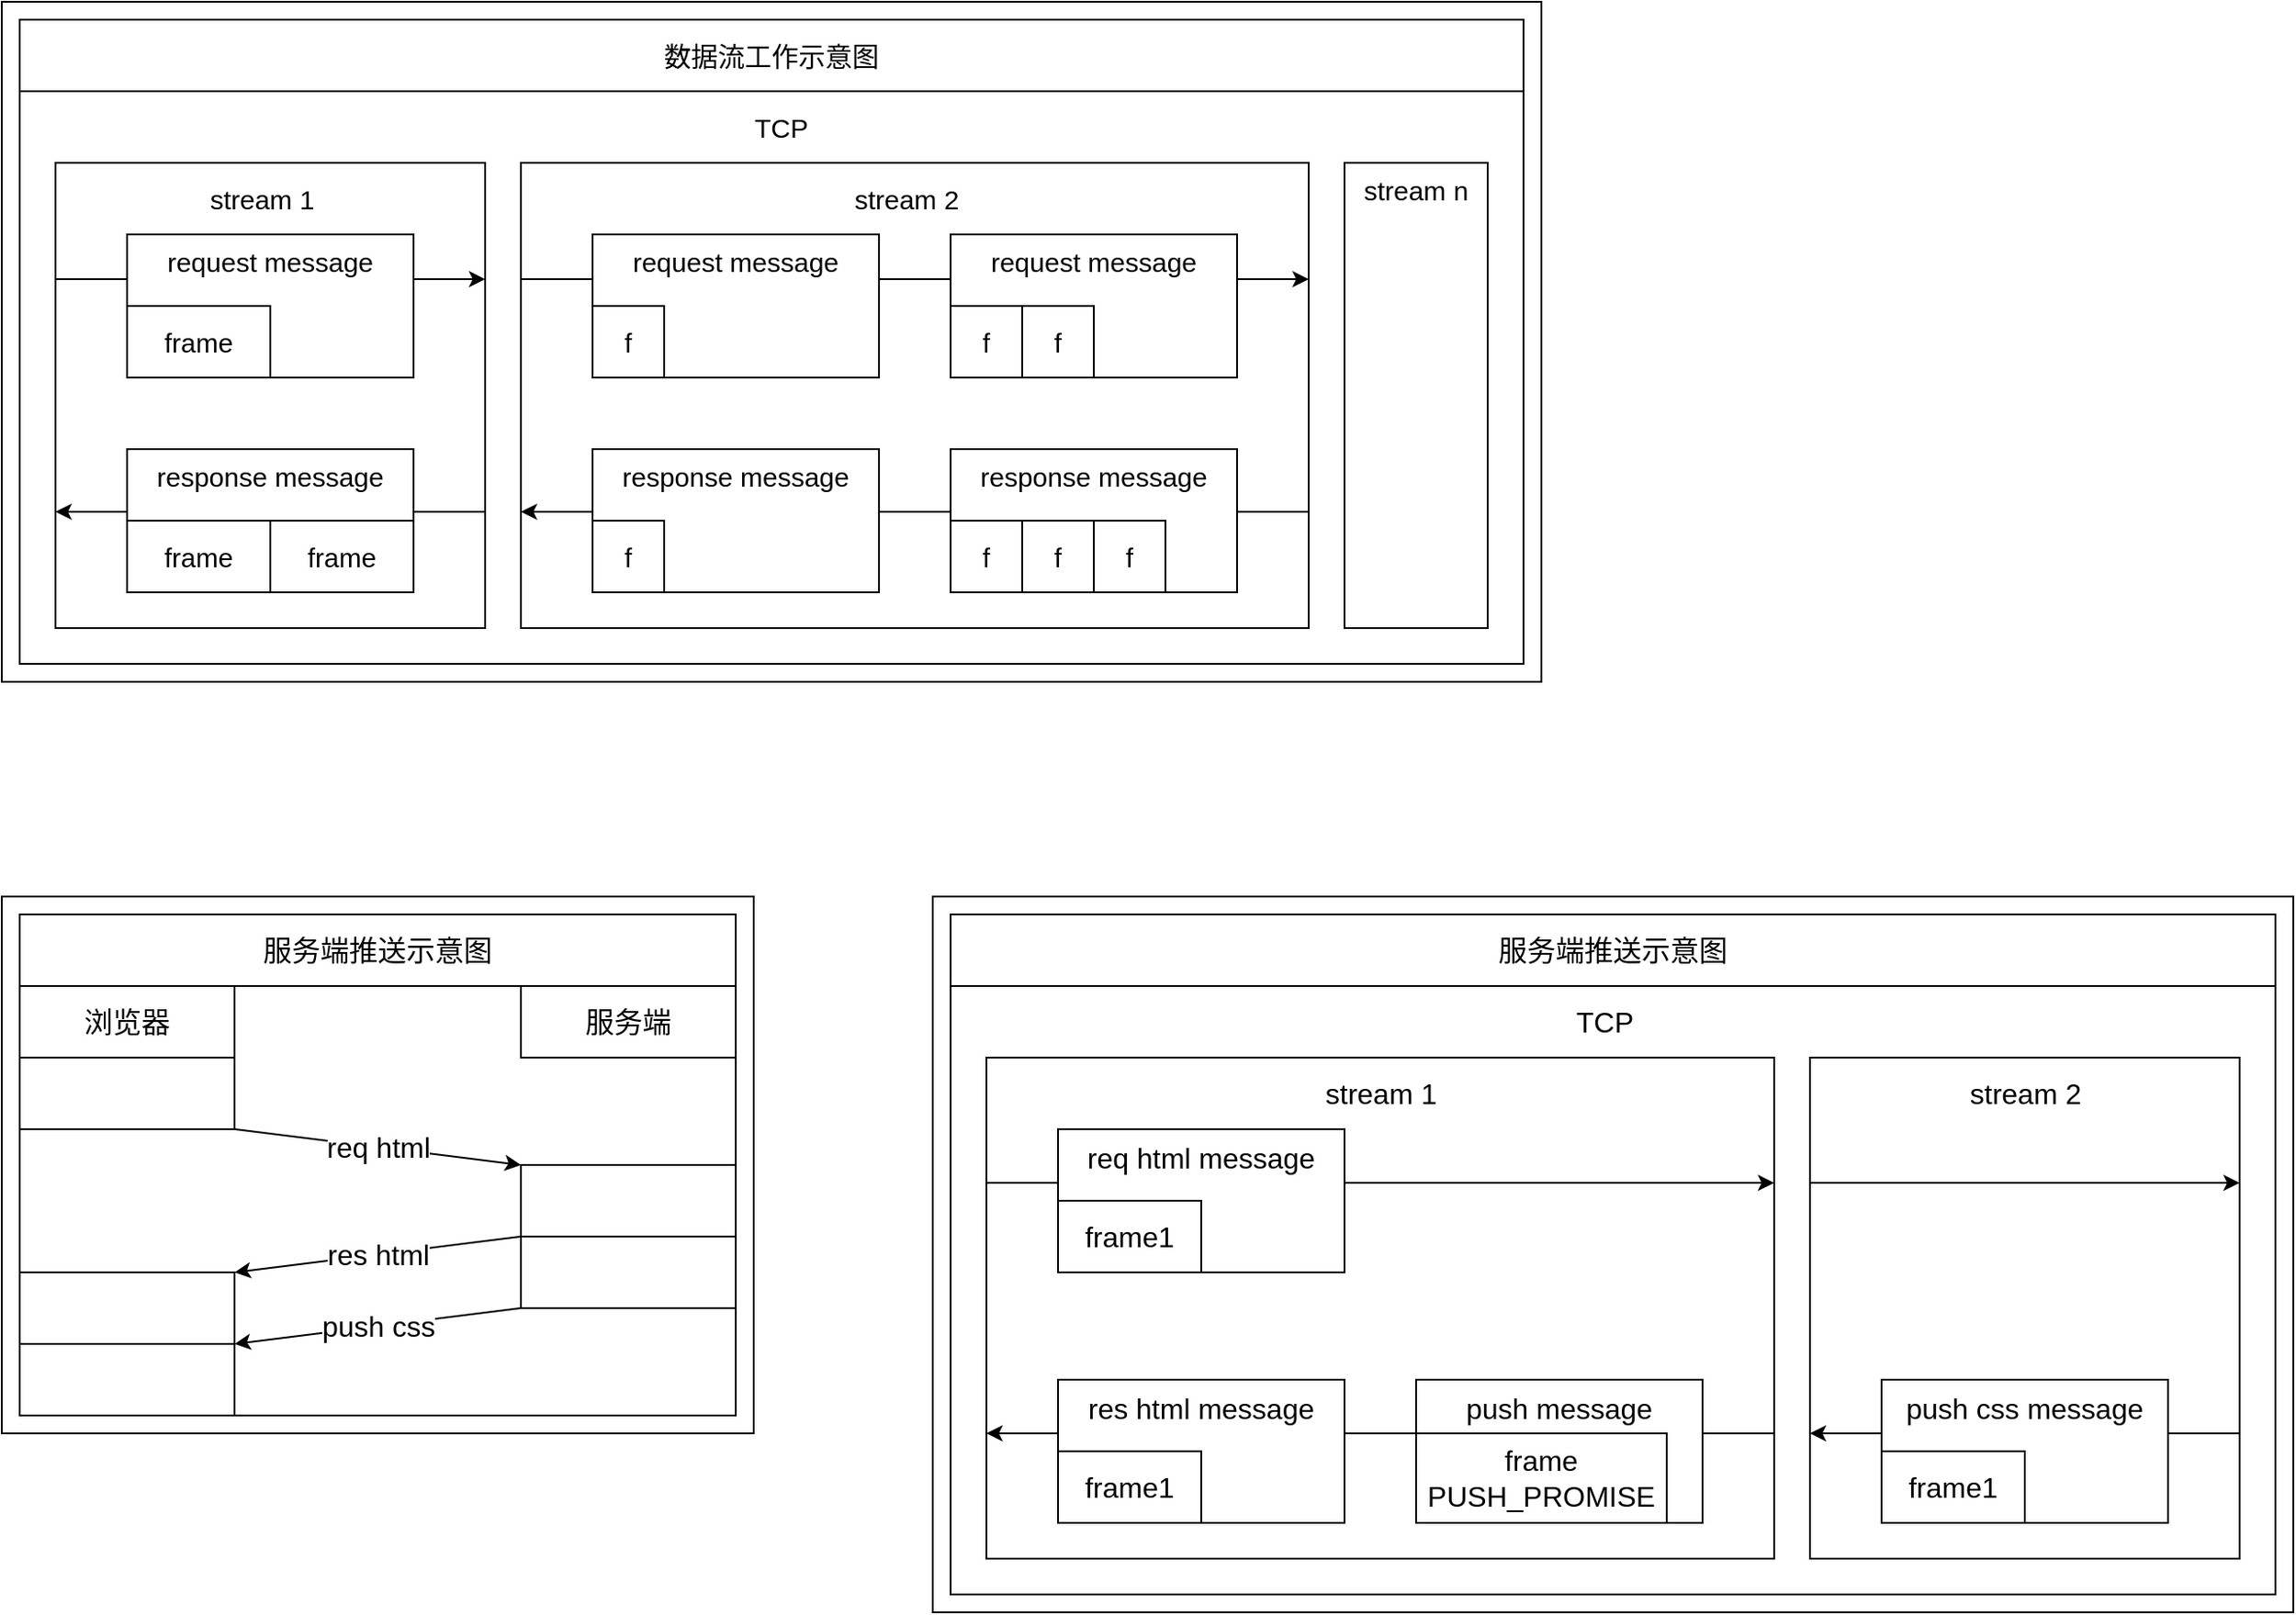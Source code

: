 <mxfile version="17.4.2" type="device"><diagram id="NVRlNNAFpVcqaQsAnkce" name="第 1 页"><mxGraphModel dx="1408" dy="843" grid="1" gridSize="10" guides="0" tooltips="1" connect="1" arrows="0" fold="1" page="1" pageScale="1" pageWidth="827" pageHeight="1169" math="0" shadow="0"><root><mxCell id="0"/><mxCell id="1" parent="0"/><mxCell id="lDmLtzEYADb69VyM6dVA-14" value="" style="group" parent="1" vertex="1" connectable="0"><mxGeometry x="40" y="50" width="860" height="380" as="geometry"/></mxCell><mxCell id="6VRBzh5tYgiamNBATP45-25" value="" style="rounded=0;whiteSpace=wrap;html=1;verticalAlign=top;fontSize=15;container=0;strokeColor=default;fillColor=none;" parent="lDmLtzEYADb69VyM6dVA-14" vertex="1"><mxGeometry x="10" y="50" width="840" height="320" as="geometry"/></mxCell><mxCell id="6VRBzh5tYgiamNBATP45-3" value="" style="rounded=0;whiteSpace=wrap;html=1;verticalAlign=top;fontSize=15;container=0;strokeColor=default;fillColor=none;" parent="lDmLtzEYADb69VyM6dVA-14" vertex="1"><mxGeometry x="30" y="90" width="240" height="260" as="geometry"/></mxCell><mxCell id="6VRBzh5tYgiamNBATP45-7" value="" style="endArrow=classic;html=1;rounded=0;entryX=1;entryY=0.25;entryDx=0;entryDy=0;exitX=0;exitY=0.25;exitDx=0;exitDy=0;fontSize=15;strokeColor=default;" parent="lDmLtzEYADb69VyM6dVA-14" source="6VRBzh5tYgiamNBATP45-3" target="6VRBzh5tYgiamNBATP45-3" edge="1"><mxGeometry width="50" height="50" relative="1" as="geometry"><mxPoint x="40" y="150" as="sourcePoint"/><mxPoint x="270" y="170" as="targetPoint"/></mxGeometry></mxCell><mxCell id="6VRBzh5tYgiamNBATP45-1" value="request message" style="rounded=0;whiteSpace=wrap;html=1;verticalAlign=top;fontSize=15;container=0;strokeColor=default;fillColor=default;" parent="lDmLtzEYADb69VyM6dVA-14" vertex="1"><mxGeometry x="70" y="130" width="160" height="80" as="geometry"/></mxCell><mxCell id="6VRBzh5tYgiamNBATP45-2" value="frame" style="rounded=0;whiteSpace=wrap;html=1;fontSize=15;container=0;strokeColor=default;" parent="lDmLtzEYADb69VyM6dVA-14" vertex="1"><mxGeometry x="70" y="170" width="80" height="40" as="geometry"/></mxCell><mxCell id="6VRBzh5tYgiamNBATP45-8" value="" style="endArrow=classic;html=1;rounded=0;entryX=0;entryY=0.75;entryDx=0;entryDy=0;exitX=1;exitY=0.75;exitDx=0;exitDy=0;fontSize=15;strokeColor=default;" parent="lDmLtzEYADb69VyM6dVA-14" source="6VRBzh5tYgiamNBATP45-3" target="6VRBzh5tYgiamNBATP45-3" edge="1"><mxGeometry width="50" height="50" relative="1" as="geometry"><mxPoint x="40" y="170" as="sourcePoint"/><mxPoint x="280" y="170" as="targetPoint"/></mxGeometry></mxCell><mxCell id="6VRBzh5tYgiamNBATP45-4" value="response message" style="rounded=0;whiteSpace=wrap;html=1;verticalAlign=top;fontSize=15;container=0;strokeColor=default;fillColor=default;" parent="lDmLtzEYADb69VyM6dVA-14" vertex="1"><mxGeometry x="70" y="250" width="160" height="80" as="geometry"/></mxCell><mxCell id="6VRBzh5tYgiamNBATP45-5" value="frame" style="rounded=0;whiteSpace=wrap;html=1;fontSize=15;container=0;strokeColor=default;" parent="lDmLtzEYADb69VyM6dVA-14" vertex="1"><mxGeometry x="150" y="290" width="80" height="40" as="geometry"/></mxCell><mxCell id="6VRBzh5tYgiamNBATP45-6" value="frame" style="rounded=0;whiteSpace=wrap;html=1;fontSize=15;container=0;strokeColor=default;" parent="lDmLtzEYADb69VyM6dVA-14" vertex="1"><mxGeometry x="70" y="290" width="80" height="40" as="geometry"/></mxCell><mxCell id="6VRBzh5tYgiamNBATP45-9" value="" style="rounded=0;whiteSpace=wrap;html=1;verticalAlign=top;fontSize=15;container=0;strokeColor=default;fillColor=none;" parent="lDmLtzEYADb69VyM6dVA-14" vertex="1"><mxGeometry x="290" y="90" width="440" height="260" as="geometry"/></mxCell><mxCell id="6VRBzh5tYgiamNBATP45-10" value="" style="endArrow=classic;html=1;rounded=0;entryX=1;entryY=0.25;entryDx=0;entryDy=0;exitX=0;exitY=0.25;exitDx=0;exitDy=0;fontSize=15;strokeColor=default;" parent="lDmLtzEYADb69VyM6dVA-14" source="6VRBzh5tYgiamNBATP45-9" target="6VRBzh5tYgiamNBATP45-9" edge="1"><mxGeometry width="50" height="50" relative="1" as="geometry"><mxPoint x="300" y="150" as="sourcePoint"/><mxPoint x="530" y="170" as="targetPoint"/></mxGeometry></mxCell><mxCell id="6VRBzh5tYgiamNBATP45-11" value="request message" style="rounded=0;whiteSpace=wrap;html=1;verticalAlign=top;fontSize=15;container=0;strokeColor=default;fillColor=default;" parent="lDmLtzEYADb69VyM6dVA-14" vertex="1"><mxGeometry x="330" y="130" width="160" height="80" as="geometry"/></mxCell><mxCell id="6VRBzh5tYgiamNBATP45-12" value="f" style="rounded=0;whiteSpace=wrap;html=1;fontSize=15;container=0;strokeColor=default;" parent="lDmLtzEYADb69VyM6dVA-14" vertex="1"><mxGeometry x="330" y="170" width="40" height="40" as="geometry"/></mxCell><mxCell id="6VRBzh5tYgiamNBATP45-13" value="" style="endArrow=classic;html=1;rounded=0;entryX=0;entryY=0.75;entryDx=0;entryDy=0;exitX=1;exitY=0.75;exitDx=0;exitDy=0;fontSize=15;strokeColor=default;" parent="lDmLtzEYADb69VyM6dVA-14" source="6VRBzh5tYgiamNBATP45-9" target="6VRBzh5tYgiamNBATP45-9" edge="1"><mxGeometry width="50" height="50" relative="1" as="geometry"><mxPoint x="300" y="170" as="sourcePoint"/><mxPoint x="540" y="170" as="targetPoint"/></mxGeometry></mxCell><mxCell id="6VRBzh5tYgiamNBATP45-14" value="response message" style="rounded=0;whiteSpace=wrap;html=1;verticalAlign=top;fontSize=15;container=0;strokeColor=default;fillColor=default;" parent="lDmLtzEYADb69VyM6dVA-14" vertex="1"><mxGeometry x="330" y="250" width="160" height="80" as="geometry"/></mxCell><mxCell id="6VRBzh5tYgiamNBATP45-16" value="f" style="rounded=0;whiteSpace=wrap;html=1;fontSize=15;container=0;strokeColor=default;" parent="lDmLtzEYADb69VyM6dVA-14" vertex="1"><mxGeometry x="330" y="290" width="40" height="40" as="geometry"/></mxCell><mxCell id="6VRBzh5tYgiamNBATP45-17" value="request message" style="rounded=0;whiteSpace=wrap;html=1;verticalAlign=top;fontSize=15;container=0;strokeColor=default;fillColor=default;" parent="lDmLtzEYADb69VyM6dVA-14" vertex="1"><mxGeometry x="530" y="130" width="160" height="80" as="geometry"/></mxCell><mxCell id="6VRBzh5tYgiamNBATP45-18" value="f" style="rounded=0;whiteSpace=wrap;html=1;fontSize=15;container=0;strokeColor=default;" parent="lDmLtzEYADb69VyM6dVA-14" vertex="1"><mxGeometry x="530" y="170" width="40" height="40" as="geometry"/></mxCell><mxCell id="6VRBzh5tYgiamNBATP45-19" value="f" style="rounded=0;whiteSpace=wrap;html=1;fontSize=15;container=0;strokeColor=default;" parent="lDmLtzEYADb69VyM6dVA-14" vertex="1"><mxGeometry x="570" y="170" width="40" height="40" as="geometry"/></mxCell><mxCell id="6VRBzh5tYgiamNBATP45-20" value="response message" style="rounded=0;whiteSpace=wrap;html=1;verticalAlign=top;fontSize=15;container=0;strokeColor=default;fillColor=default;" parent="lDmLtzEYADb69VyM6dVA-14" vertex="1"><mxGeometry x="530" y="250" width="160" height="80" as="geometry"/></mxCell><mxCell id="6VRBzh5tYgiamNBATP45-21" value="f" style="rounded=0;whiteSpace=wrap;html=1;fontSize=15;container=0;strokeColor=default;" parent="lDmLtzEYADb69VyM6dVA-14" vertex="1"><mxGeometry x="570" y="290" width="40" height="40" as="geometry"/></mxCell><mxCell id="6VRBzh5tYgiamNBATP45-22" value="f" style="rounded=0;whiteSpace=wrap;html=1;fontSize=15;container=0;strokeColor=default;" parent="lDmLtzEYADb69VyM6dVA-14" vertex="1"><mxGeometry x="530" y="290" width="40" height="40" as="geometry"/></mxCell><mxCell id="6VRBzh5tYgiamNBATP45-23" value="f" style="rounded=0;whiteSpace=wrap;html=1;fontSize=15;container=0;strokeColor=default;" parent="lDmLtzEYADb69VyM6dVA-14" vertex="1"><mxGeometry x="610" y="290" width="40" height="40" as="geometry"/></mxCell><mxCell id="6VRBzh5tYgiamNBATP45-24" value="stream n" style="rounded=0;whiteSpace=wrap;html=1;verticalAlign=top;fontSize=15;container=0;strokeColor=default;fillColor=none;" parent="lDmLtzEYADb69VyM6dVA-14" vertex="1"><mxGeometry x="750" y="90" width="80" height="260" as="geometry"/></mxCell><mxCell id="6VRBzh5tYgiamNBATP45-79" value="&lt;span style=&quot;text-align: left; font-size: 15px;&quot;&gt;数据流工作&lt;/span&gt;示意图" style="rounded=0;whiteSpace=wrap;html=1;fontSize=15;container=0;strokeColor=default;fillColor=none;" parent="lDmLtzEYADb69VyM6dVA-14" vertex="1"><mxGeometry x="10" y="10" width="840" height="40" as="geometry"/></mxCell><mxCell id="lDmLtzEYADb69VyM6dVA-10" value="TCP" style="text;html=1;align=center;verticalAlign=middle;resizable=0;points=[];autosize=1;strokeColor=none;fillColor=none;fontSize=15;" parent="lDmLtzEYADb69VyM6dVA-14" vertex="1"><mxGeometry x="410" y="60" width="50" height="20" as="geometry"/></mxCell><mxCell id="lDmLtzEYADb69VyM6dVA-11" value="&lt;span&gt;stream 1&lt;/span&gt;" style="text;html=1;align=center;verticalAlign=middle;resizable=0;points=[];autosize=1;strokeColor=none;fillColor=none;fontSize=15;" parent="lDmLtzEYADb69VyM6dVA-14" vertex="1"><mxGeometry x="110" y="100" width="70" height="20" as="geometry"/></mxCell><mxCell id="lDmLtzEYADb69VyM6dVA-12" value="&lt;span&gt;stream 2&lt;/span&gt;" style="text;html=1;align=center;verticalAlign=middle;resizable=0;points=[];autosize=1;strokeColor=none;fillColor=none;fontSize=15;" parent="lDmLtzEYADb69VyM6dVA-14" vertex="1"><mxGeometry x="470" y="100" width="70" height="20" as="geometry"/></mxCell><mxCell id="lDmLtzEYADb69VyM6dVA-13" value="" style="rounded=0;whiteSpace=wrap;html=1;fontSize=15;strokeColor=default;fillColor=none;" parent="lDmLtzEYADb69VyM6dVA-14" vertex="1"><mxGeometry width="860" height="380" as="geometry"/></mxCell><mxCell id="lDmLtzEYADb69VyM6dVA-16" value="" style="group" parent="1" vertex="1" connectable="0"><mxGeometry x="40" y="550" width="420" height="300" as="geometry"/></mxCell><mxCell id="lDmLtzEYADb69VyM6dVA-15" value="" style="rounded=0;whiteSpace=wrap;html=1;fontSize=16;strokeColor=default;fillColor=none;" parent="lDmLtzEYADb69VyM6dVA-16" vertex="1"><mxGeometry width="420" height="300" as="geometry"/></mxCell><mxCell id="nIn2CIQqM7z4c7ESKkr_-7" value="" style="group;strokeColor=default;container=0;fontSize=16;" parent="lDmLtzEYADb69VyM6dVA-16" vertex="1" connectable="0"><mxGeometry x="10" y="10" width="400" height="280" as="geometry"/></mxCell><mxCell id="6VRBzh5tYgiamNBATP45-31" value="浏览器" style="rounded=0;whiteSpace=wrap;html=1;fontSize=16;strokeColor=default;" parent="lDmLtzEYADb69VyM6dVA-16" vertex="1"><mxGeometry x="10" y="50" width="120" height="40" as="geometry"/></mxCell><mxCell id="6VRBzh5tYgiamNBATP45-32" value="服务端" style="rounded=0;whiteSpace=wrap;html=1;fontSize=16;strokeColor=default;" parent="lDmLtzEYADb69VyM6dVA-16" vertex="1"><mxGeometry x="290" y="50" width="120" height="40" as="geometry"/></mxCell><mxCell id="6VRBzh5tYgiamNBATP45-33" value="" style="rounded=0;whiteSpace=wrap;html=1;fontSize=16;strokeColor=default;" parent="lDmLtzEYADb69VyM6dVA-16" vertex="1"><mxGeometry x="10" y="90" width="120" height="40" as="geometry"/></mxCell><mxCell id="6VRBzh5tYgiamNBATP45-34" value="" style="endArrow=classic;html=1;rounded=0;fontSize=16;exitX=1;exitY=1;exitDx=0;exitDy=0;entryX=0;entryY=0;entryDx=0;entryDy=0;" parent="lDmLtzEYADb69VyM6dVA-16" source="6VRBzh5tYgiamNBATP45-33" target="6VRBzh5tYgiamNBATP45-41" edge="1"><mxGeometry width="50" height="50" relative="1" as="geometry"><mxPoint x="160" y="120" as="sourcePoint"/><mxPoint x="290" y="130" as="targetPoint"/></mxGeometry></mxCell><mxCell id="nIn2CIQqM7z4c7ESKkr_-2" value="&lt;span style=&quot;font-size: 16px;&quot;&gt;req html&lt;/span&gt;" style="edgeLabel;html=1;align=center;verticalAlign=middle;resizable=0;points=[];fontSize=16;" parent="6VRBzh5tYgiamNBATP45-34" vertex="1" connectable="0"><mxGeometry relative="1" as="geometry"><mxPoint as="offset"/></mxGeometry></mxCell><mxCell id="6VRBzh5tYgiamNBATP45-41" value="" style="rounded=0;whiteSpace=wrap;html=1;fontSize=16;strokeColor=default;" parent="lDmLtzEYADb69VyM6dVA-16" vertex="1"><mxGeometry x="290" y="150" width="120" height="40" as="geometry"/></mxCell><mxCell id="6VRBzh5tYgiamNBATP45-42" value="" style="rounded=0;whiteSpace=wrap;html=1;fontSize=16;strokeColor=default;" parent="lDmLtzEYADb69VyM6dVA-16" vertex="1"><mxGeometry x="10" y="210" width="120" height="40" as="geometry"/></mxCell><mxCell id="6VRBzh5tYgiamNBATP45-38" value="" style="endArrow=classic;html=1;rounded=0;fontSize=16;exitX=0;exitY=1;exitDx=0;exitDy=0;entryX=1;entryY=0;entryDx=0;entryDy=0;" parent="lDmLtzEYADb69VyM6dVA-16" source="6VRBzh5tYgiamNBATP45-41" target="6VRBzh5tYgiamNBATP45-42" edge="1"><mxGeometry width="50" height="50" relative="1" as="geometry"><mxPoint x="250" y="240" as="sourcePoint"/><mxPoint x="130" y="210" as="targetPoint"/></mxGeometry></mxCell><mxCell id="nIn2CIQqM7z4c7ESKkr_-3" value="&lt;span style=&quot;font-size: 16px;&quot;&gt;res html&lt;/span&gt;" style="edgeLabel;html=1;align=center;verticalAlign=middle;resizable=0;points=[];fontSize=16;" parent="6VRBzh5tYgiamNBATP45-38" vertex="1" connectable="0"><mxGeometry relative="1" as="geometry"><mxPoint as="offset"/></mxGeometry></mxCell><mxCell id="6VRBzh5tYgiamNBATP45-43" value="" style="rounded=0;whiteSpace=wrap;html=1;fontSize=16;strokeColor=default;" parent="lDmLtzEYADb69VyM6dVA-16" vertex="1"><mxGeometry x="290" y="190" width="120" height="40" as="geometry"/></mxCell><mxCell id="6VRBzh5tYgiamNBATP45-37" value="" style="endArrow=classic;html=1;rounded=0;fontSize=16;exitX=0;exitY=1;exitDx=0;exitDy=0;entryX=1;entryY=0;entryDx=0;entryDy=0;" parent="lDmLtzEYADb69VyM6dVA-16" source="6VRBzh5tYgiamNBATP45-43" target="nIn2CIQqM7z4c7ESKkr_-6" edge="1"><mxGeometry width="50" height="50" relative="1" as="geometry"><mxPoint x="270" y="270" as="sourcePoint"/><mxPoint x="150" y="290" as="targetPoint"/></mxGeometry></mxCell><mxCell id="nIn2CIQqM7z4c7ESKkr_-4" value="&lt;span style=&quot;font-size: 16px;&quot;&gt;push css&lt;/span&gt;" style="edgeLabel;html=1;align=center;verticalAlign=middle;resizable=0;points=[];fontSize=16;" parent="6VRBzh5tYgiamNBATP45-37" vertex="1" connectable="0"><mxGeometry relative="1" as="geometry"><mxPoint as="offset"/></mxGeometry></mxCell><mxCell id="6VRBzh5tYgiamNBATP45-81" value="服务端推送示意图" style="rounded=0;whiteSpace=wrap;html=1;fontSize=16;strokeColor=default;" parent="lDmLtzEYADb69VyM6dVA-16" vertex="1"><mxGeometry x="10" y="10" width="400" height="40" as="geometry"/></mxCell><mxCell id="nIn2CIQqM7z4c7ESKkr_-6" value="" style="rounded=0;whiteSpace=wrap;html=1;fontSize=16;strokeColor=default;" parent="lDmLtzEYADb69VyM6dVA-16" vertex="1"><mxGeometry x="10" y="250" width="120" height="40" as="geometry"/></mxCell><mxCell id="lDmLtzEYADb69VyM6dVA-23" value="" style="group" parent="1" vertex="1" connectable="0"><mxGeometry x="560" y="550" width="760" height="400" as="geometry"/></mxCell><mxCell id="lDmLtzEYADb69VyM6dVA-19" value="" style="rounded=0;whiteSpace=wrap;html=1;fontSize=16;strokeColor=default;fillColor=none;container=0;" parent="lDmLtzEYADb69VyM6dVA-23" vertex="1"><mxGeometry width="760" height="400" as="geometry"/></mxCell><mxCell id="6VRBzh5tYgiamNBATP45-50" value="" style="rounded=0;whiteSpace=wrap;html=1;verticalAlign=top;fontSize=16;container=0;fillColor=none;" parent="lDmLtzEYADb69VyM6dVA-23" vertex="1"><mxGeometry x="10" y="50" width="740" height="340" as="geometry"/></mxCell><mxCell id="6VRBzh5tYgiamNBATP45-51" value="" style="rounded=0;whiteSpace=wrap;html=1;verticalAlign=top;fontSize=16;container=0;fillColor=none;" parent="lDmLtzEYADb69VyM6dVA-23" vertex="1"><mxGeometry x="30" y="90" width="440" height="280" as="geometry"/></mxCell><mxCell id="6VRBzh5tYgiamNBATP45-52" value="" style="endArrow=classic;html=1;rounded=0;entryX=1;entryY=0.25;entryDx=0;entryDy=0;exitX=0;exitY=0.25;exitDx=0;exitDy=0;fontSize=16;" parent="lDmLtzEYADb69VyM6dVA-23" source="6VRBzh5tYgiamNBATP45-51" target="6VRBzh5tYgiamNBATP45-51" edge="1"><mxGeometry width="50" height="50" relative="1" as="geometry"><mxPoint x="50" y="170" as="sourcePoint"/><mxPoint x="280" y="190" as="targetPoint"/></mxGeometry></mxCell><mxCell id="6VRBzh5tYgiamNBATP45-53" value="req html message" style="rounded=0;whiteSpace=wrap;html=1;verticalAlign=top;fontSize=16;container=0;" parent="lDmLtzEYADb69VyM6dVA-23" vertex="1"><mxGeometry x="70" y="130" width="160" height="80" as="geometry"/></mxCell><mxCell id="6VRBzh5tYgiamNBATP45-54" value="frame1" style="rounded=0;whiteSpace=wrap;html=1;fontSize=16;container=0;" parent="lDmLtzEYADb69VyM6dVA-23" vertex="1"><mxGeometry x="70" y="170" width="80" height="40" as="geometry"/></mxCell><mxCell id="6VRBzh5tYgiamNBATP45-55" value="" style="endArrow=classic;html=1;rounded=0;entryX=0;entryY=0.75;entryDx=0;entryDy=0;exitX=1;exitY=0.75;exitDx=0;exitDy=0;fontSize=16;" parent="lDmLtzEYADb69VyM6dVA-23" source="6VRBzh5tYgiamNBATP45-51" target="6VRBzh5tYgiamNBATP45-51" edge="1"><mxGeometry width="50" height="50" relative="1" as="geometry"><mxPoint x="50" y="190" as="sourcePoint"/><mxPoint x="290" y="190" as="targetPoint"/></mxGeometry></mxCell><mxCell id="6VRBzh5tYgiamNBATP45-56" value="res html message" style="rounded=0;whiteSpace=wrap;html=1;verticalAlign=top;fontSize=16;container=0;" parent="lDmLtzEYADb69VyM6dVA-23" vertex="1"><mxGeometry x="70" y="270" width="160" height="80" as="geometry"/></mxCell><mxCell id="6VRBzh5tYgiamNBATP45-58" value="frame1" style="rounded=0;whiteSpace=wrap;html=1;fontSize=16;container=0;" parent="lDmLtzEYADb69VyM6dVA-23" vertex="1"><mxGeometry x="70" y="310" width="80" height="40" as="geometry"/></mxCell><mxCell id="6VRBzh5tYgiamNBATP45-59" value="" style="rounded=0;whiteSpace=wrap;html=1;verticalAlign=top;fontSize=16;container=0;fillColor=none;" parent="lDmLtzEYADb69VyM6dVA-23" vertex="1"><mxGeometry x="490" y="90" width="240" height="280" as="geometry"/></mxCell><mxCell id="6VRBzh5tYgiamNBATP45-60" value="" style="endArrow=classic;html=1;rounded=0;entryX=1;entryY=0.25;entryDx=0;entryDy=0;exitX=0;exitY=0.25;exitDx=0;exitDy=0;fontSize=16;" parent="lDmLtzEYADb69VyM6dVA-23" source="6VRBzh5tYgiamNBATP45-59" target="6VRBzh5tYgiamNBATP45-59" edge="1"><mxGeometry width="50" height="50" relative="1" as="geometry"><mxPoint x="310" y="170" as="sourcePoint"/><mxPoint x="540" y="190" as="targetPoint"/></mxGeometry></mxCell><mxCell id="6VRBzh5tYgiamNBATP45-63" value="" style="endArrow=classic;html=1;rounded=0;entryX=0;entryY=0.75;entryDx=0;entryDy=0;exitX=1;exitY=0.75;exitDx=0;exitDy=0;fontSize=16;" parent="lDmLtzEYADb69VyM6dVA-23" source="6VRBzh5tYgiamNBATP45-59" target="6VRBzh5tYgiamNBATP45-59" edge="1"><mxGeometry width="50" height="50" relative="1" as="geometry"><mxPoint x="310" y="190" as="sourcePoint"/><mxPoint x="550" y="190" as="targetPoint"/></mxGeometry></mxCell><mxCell id="6VRBzh5tYgiamNBATP45-64" value="push css message" style="rounded=0;whiteSpace=wrap;html=1;verticalAlign=top;fontSize=16;container=0;" parent="lDmLtzEYADb69VyM6dVA-23" vertex="1"><mxGeometry x="530" y="270" width="160" height="80" as="geometry"/></mxCell><mxCell id="6VRBzh5tYgiamNBATP45-69" value="push message" style="rounded=0;whiteSpace=wrap;html=1;verticalAlign=top;fontSize=16;container=0;" parent="lDmLtzEYADb69VyM6dVA-23" vertex="1"><mxGeometry x="270" y="270" width="160" height="80" as="geometry"/></mxCell><mxCell id="6VRBzh5tYgiamNBATP45-65" value="frame PUSH_PROMISE" style="rounded=0;whiteSpace=wrap;html=1;fontSize=16;container=0;" parent="lDmLtzEYADb69VyM6dVA-23" vertex="1"><mxGeometry x="270" y="300" width="140" height="50" as="geometry"/></mxCell><mxCell id="6VRBzh5tYgiamNBATP45-74" value="frame1" style="rounded=0;whiteSpace=wrap;html=1;fontSize=16;container=0;" parent="lDmLtzEYADb69VyM6dVA-23" vertex="1"><mxGeometry x="530" y="310" width="80" height="40" as="geometry"/></mxCell><mxCell id="6VRBzh5tYgiamNBATP45-83" value="&lt;span style=&quot;font-size: 16px;&quot;&gt;服务端推送示意图&lt;/span&gt;" style="rounded=0;whiteSpace=wrap;html=1;fontSize=16;container=0;fillColor=none;" parent="lDmLtzEYADb69VyM6dVA-23" vertex="1"><mxGeometry x="10" y="10" width="740" height="40" as="geometry"/></mxCell><mxCell id="lDmLtzEYADb69VyM6dVA-17" value="TCP" style="text;html=1;align=center;verticalAlign=middle;resizable=0;points=[];autosize=1;strokeColor=none;fillColor=none;fontSize=16;container=0;" parent="lDmLtzEYADb69VyM6dVA-23" vertex="1"><mxGeometry x="350" y="60" width="50" height="20" as="geometry"/></mxCell><mxCell id="lDmLtzEYADb69VyM6dVA-20" value="&lt;span&gt;stream 1&lt;/span&gt;" style="text;html=1;align=center;verticalAlign=middle;resizable=0;points=[];autosize=1;strokeColor=none;fillColor=none;fontSize=16;container=0;" parent="lDmLtzEYADb69VyM6dVA-23" vertex="1"><mxGeometry x="210" y="100" width="80" height="20" as="geometry"/></mxCell><mxCell id="lDmLtzEYADb69VyM6dVA-21" value="&lt;span&gt;stream 2&lt;/span&gt;" style="text;html=1;align=center;verticalAlign=middle;resizable=0;points=[];autosize=1;strokeColor=none;fillColor=none;fontSize=16;container=0;" parent="lDmLtzEYADb69VyM6dVA-23" vertex="1"><mxGeometry x="570" y="100" width="80" height="20" as="geometry"/></mxCell></root></mxGraphModel></diagram></mxfile>